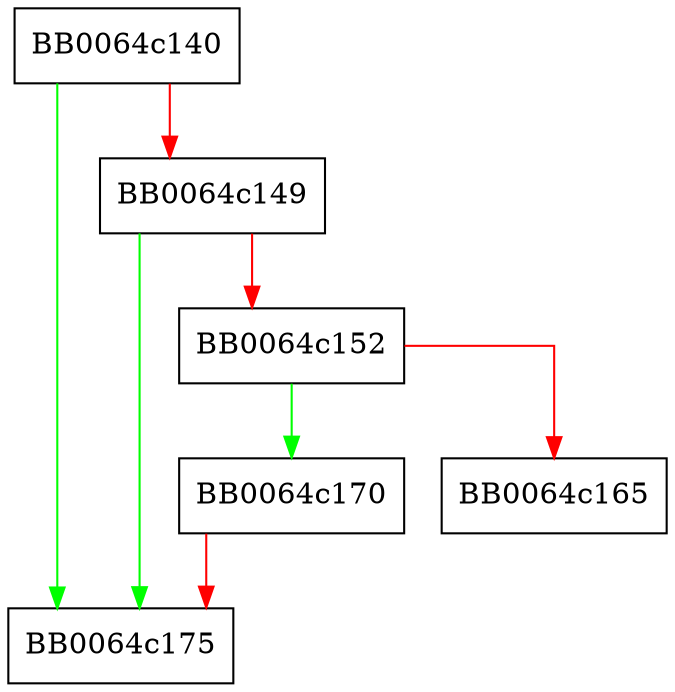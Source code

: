 digraph free_loader {
  node [shape="box"];
  graph [splines=ortho];
  BB0064c140 -> BB0064c175 [color="green"];
  BB0064c140 -> BB0064c149 [color="red"];
  BB0064c149 -> BB0064c175 [color="green"];
  BB0064c149 -> BB0064c152 [color="red"];
  BB0064c152 -> BB0064c170 [color="green"];
  BB0064c152 -> BB0064c165 [color="red"];
  BB0064c170 -> BB0064c175 [color="red"];
}